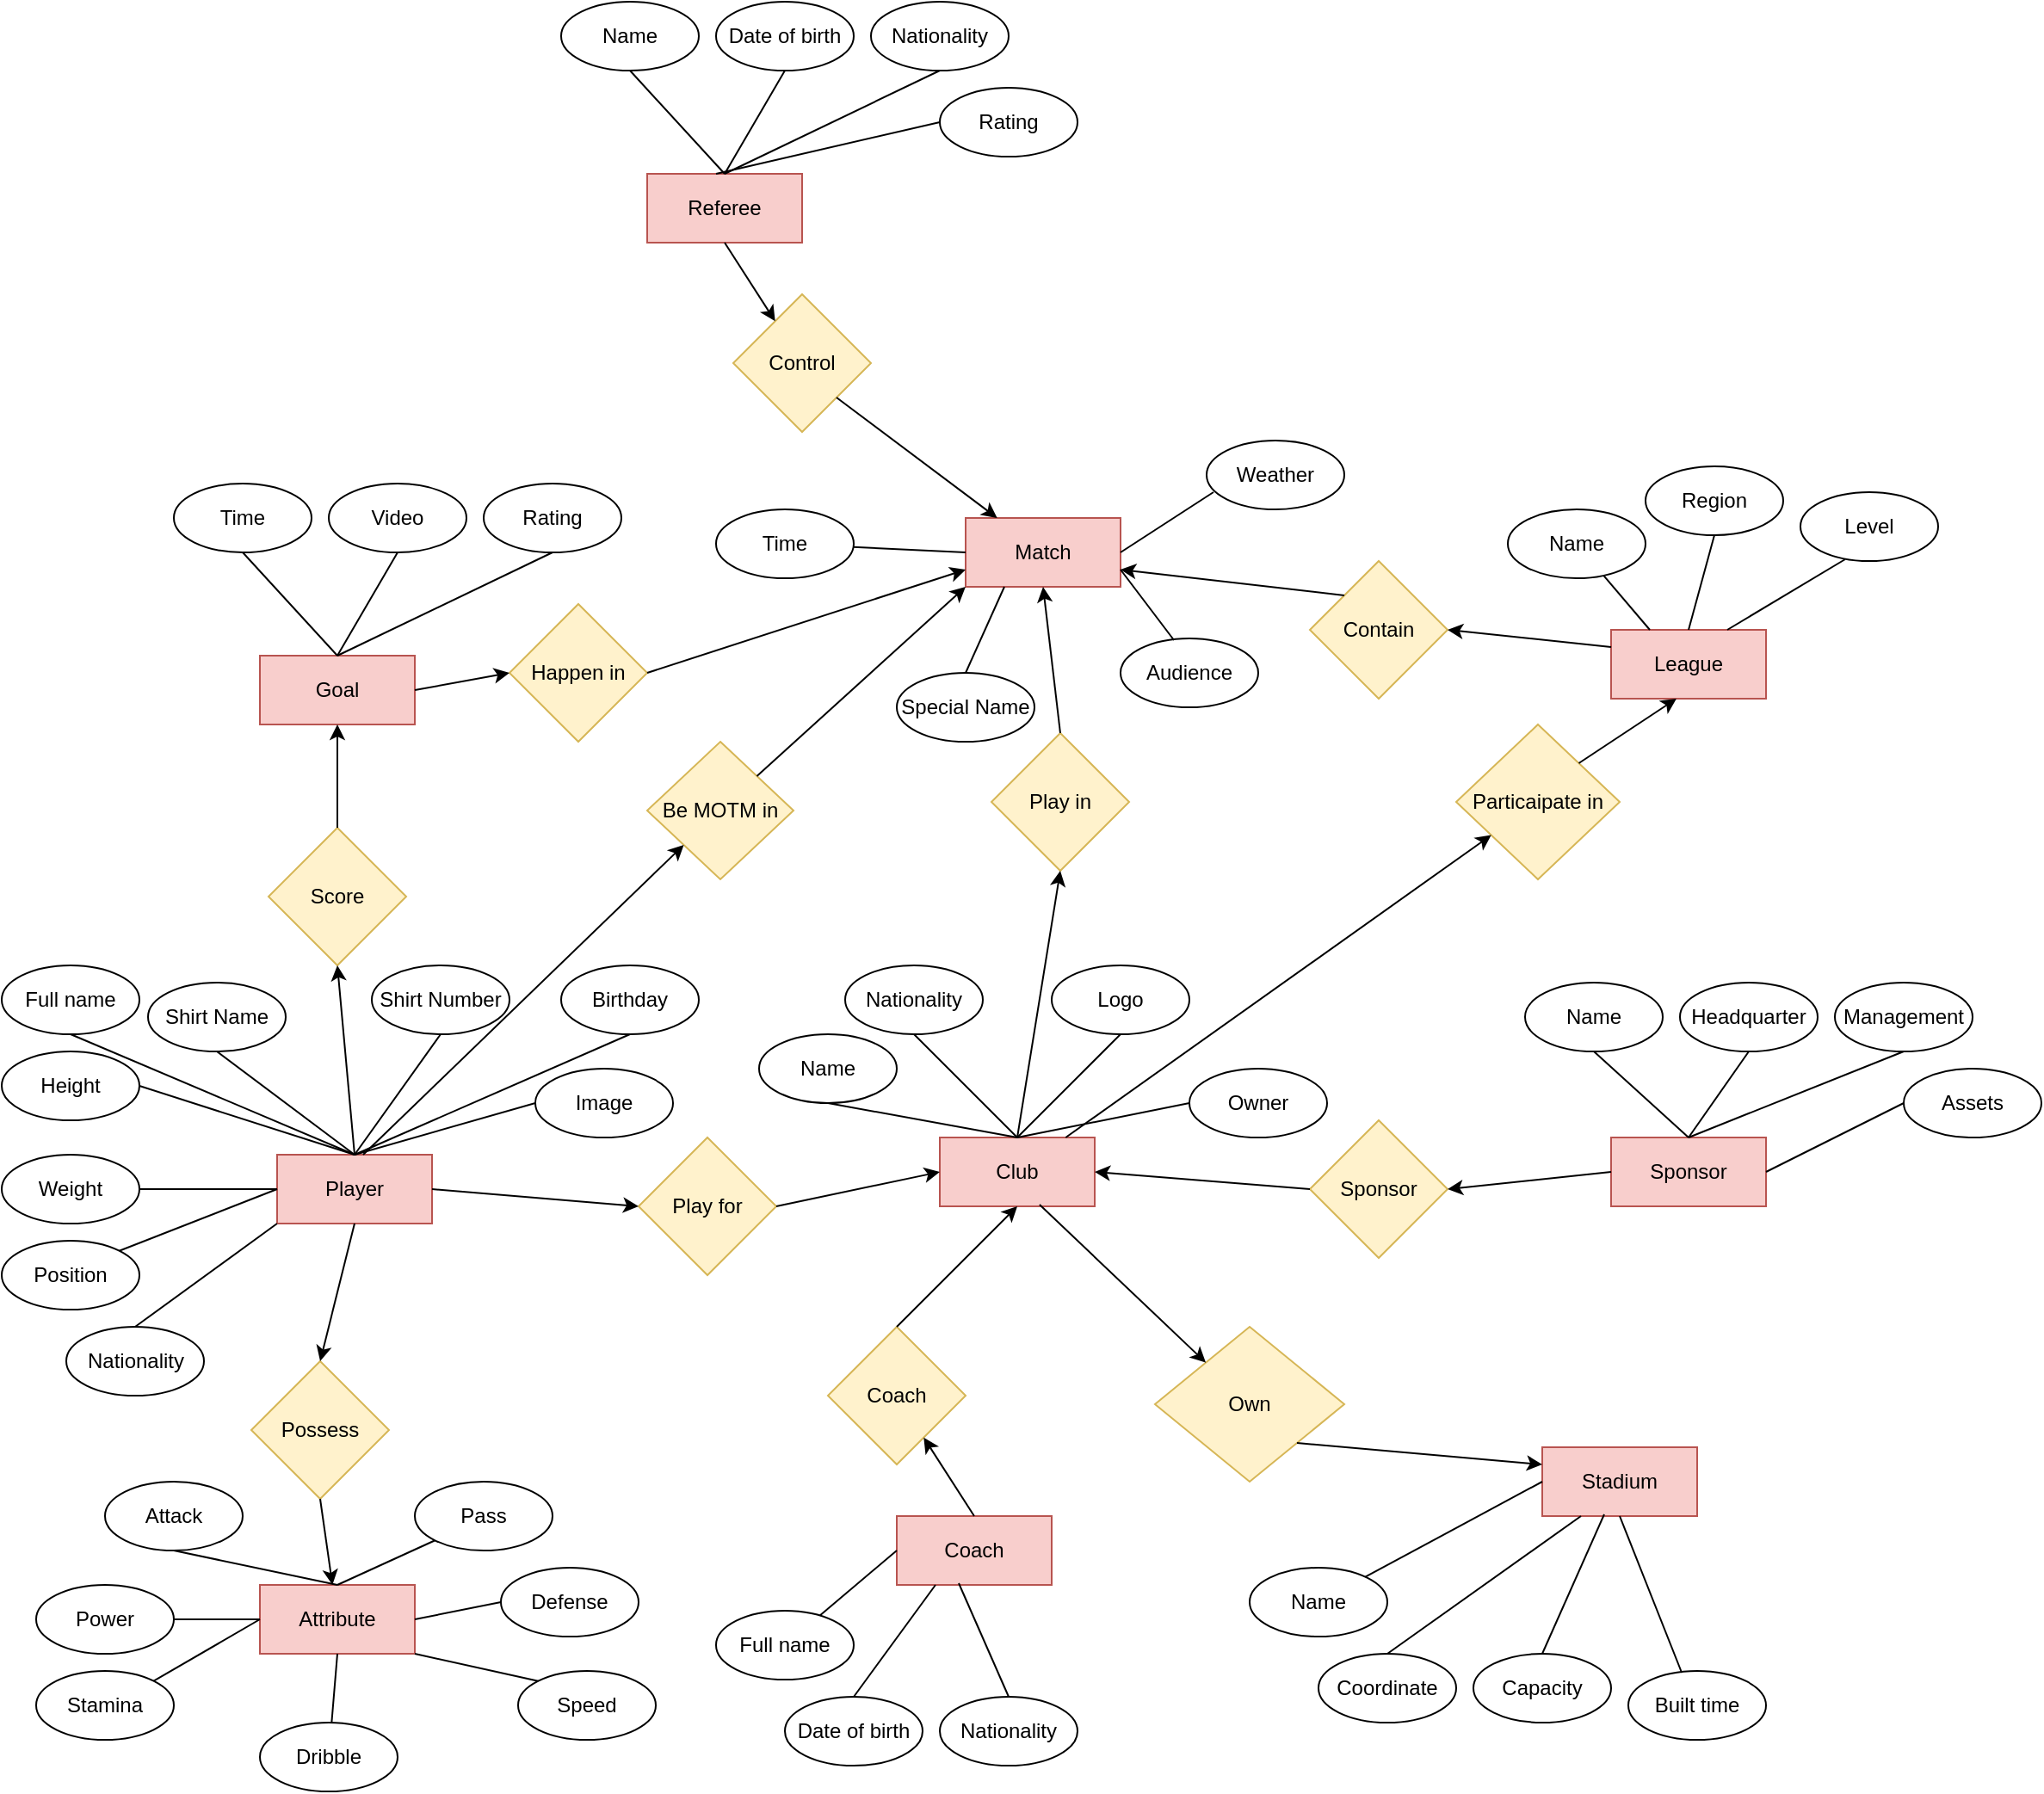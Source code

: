 <mxfile version="20.5.3" type="github">
  <diagram id="dY_4aWVO0XkQXRWpeF5l" name="Page-1">
    <mxGraphModel dx="1422" dy="798" grid="1" gridSize="10" guides="1" tooltips="1" connect="1" arrows="1" fold="1" page="1" pageScale="1" pageWidth="850" pageHeight="1100" math="0" shadow="0">
      <root>
        <mxCell id="0" />
        <mxCell id="1" parent="0" />
        <mxCell id="0aGzHAWhw8IwHbo-9U-T-1" value="Player" style="rounded=0;whiteSpace=wrap;html=1;fillColor=#f8cecc;strokeColor=#b85450;" parent="1" vertex="1">
          <mxGeometry x="250" y="700" width="90" height="40" as="geometry" />
        </mxCell>
        <mxCell id="0aGzHAWhw8IwHbo-9U-T-2" value="Full name" style="ellipse;whiteSpace=wrap;html=1;" parent="1" vertex="1">
          <mxGeometry x="90" y="590" width="80" height="40" as="geometry" />
        </mxCell>
        <mxCell id="0aGzHAWhw8IwHbo-9U-T-3" value="" style="endArrow=none;html=1;rounded=0;exitX=0.5;exitY=1;exitDx=0;exitDy=0;entryX=0.5;entryY=0;entryDx=0;entryDy=0;" parent="1" source="0aGzHAWhw8IwHbo-9U-T-2" target="0aGzHAWhw8IwHbo-9U-T-1" edge="1">
          <mxGeometry width="50" height="50" relative="1" as="geometry">
            <mxPoint x="470" y="850" as="sourcePoint" />
            <mxPoint x="520" y="800" as="targetPoint" />
          </mxGeometry>
        </mxCell>
        <mxCell id="0aGzHAWhw8IwHbo-9U-T-4" value="Shirt Name" style="ellipse;whiteSpace=wrap;html=1;" parent="1" vertex="1">
          <mxGeometry x="175" y="600" width="80" height="40" as="geometry" />
        </mxCell>
        <mxCell id="0aGzHAWhw8IwHbo-9U-T-5" value="" style="endArrow=none;html=1;rounded=0;exitX=0.5;exitY=1;exitDx=0;exitDy=0;entryX=0.5;entryY=0;entryDx=0;entryDy=0;" parent="1" source="0aGzHAWhw8IwHbo-9U-T-4" target="0aGzHAWhw8IwHbo-9U-T-1" edge="1">
          <mxGeometry width="50" height="50" relative="1" as="geometry">
            <mxPoint x="560" y="850" as="sourcePoint" />
            <mxPoint x="365" y="690" as="targetPoint" />
          </mxGeometry>
        </mxCell>
        <mxCell id="0aGzHAWhw8IwHbo-9U-T-6" value="Shirt Number" style="ellipse;whiteSpace=wrap;html=1;" parent="1" vertex="1">
          <mxGeometry x="305" y="590" width="80" height="40" as="geometry" />
        </mxCell>
        <mxCell id="0aGzHAWhw8IwHbo-9U-T-7" value="" style="endArrow=none;html=1;rounded=0;exitX=0.5;exitY=1;exitDx=0;exitDy=0;entryX=0.5;entryY=0;entryDx=0;entryDy=0;" parent="1" source="0aGzHAWhw8IwHbo-9U-T-6" target="0aGzHAWhw8IwHbo-9U-T-1" edge="1">
          <mxGeometry width="50" height="50" relative="1" as="geometry">
            <mxPoint x="650" y="850" as="sourcePoint" />
            <mxPoint x="455" y="690" as="targetPoint" />
          </mxGeometry>
        </mxCell>
        <mxCell id="0aGzHAWhw8IwHbo-9U-T-8" value="Height" style="ellipse;whiteSpace=wrap;html=1;" parent="1" vertex="1">
          <mxGeometry x="90" y="640" width="80" height="40" as="geometry" />
        </mxCell>
        <mxCell id="0aGzHAWhw8IwHbo-9U-T-9" value="" style="endArrow=none;html=1;rounded=0;exitX=1;exitY=0.5;exitDx=0;exitDy=0;entryX=0.5;entryY=0;entryDx=0;entryDy=0;" parent="1" source="0aGzHAWhw8IwHbo-9U-T-8" target="0aGzHAWhw8IwHbo-9U-T-1" edge="1">
          <mxGeometry width="50" height="50" relative="1" as="geometry">
            <mxPoint x="410" y="900" as="sourcePoint" />
            <mxPoint x="215" y="740" as="targetPoint" />
          </mxGeometry>
        </mxCell>
        <mxCell id="0aGzHAWhw8IwHbo-9U-T-10" value="Weight" style="ellipse;whiteSpace=wrap;html=1;" parent="1" vertex="1">
          <mxGeometry x="90" y="700" width="80" height="40" as="geometry" />
        </mxCell>
        <mxCell id="0aGzHAWhw8IwHbo-9U-T-11" value="" style="endArrow=none;html=1;rounded=0;exitX=1;exitY=0.5;exitDx=0;exitDy=0;entryX=0;entryY=0.5;entryDx=0;entryDy=0;" parent="1" source="0aGzHAWhw8IwHbo-9U-T-10" target="0aGzHAWhw8IwHbo-9U-T-1" edge="1">
          <mxGeometry width="50" height="50" relative="1" as="geometry">
            <mxPoint x="410" y="960" as="sourcePoint" />
            <mxPoint x="215" y="800" as="targetPoint" />
          </mxGeometry>
        </mxCell>
        <mxCell id="0aGzHAWhw8IwHbo-9U-T-14" value="Position" style="ellipse;whiteSpace=wrap;html=1;" parent="1" vertex="1">
          <mxGeometry x="90" y="750" width="80" height="40" as="geometry" />
        </mxCell>
        <mxCell id="0aGzHAWhw8IwHbo-9U-T-15" value="" style="endArrow=none;html=1;rounded=0;exitX=1;exitY=0;exitDx=0;exitDy=0;entryX=0;entryY=0.5;entryDx=0;entryDy=0;" parent="1" source="0aGzHAWhw8IwHbo-9U-T-14" target="0aGzHAWhw8IwHbo-9U-T-1" edge="1">
          <mxGeometry width="50" height="50" relative="1" as="geometry">
            <mxPoint x="410" y="1010" as="sourcePoint" />
            <mxPoint x="215" y="850" as="targetPoint" />
          </mxGeometry>
        </mxCell>
        <mxCell id="0aGzHAWhw8IwHbo-9U-T-16" value="Birthday" style="ellipse;whiteSpace=wrap;html=1;" parent="1" vertex="1">
          <mxGeometry x="415" y="590" width="80" height="40" as="geometry" />
        </mxCell>
        <mxCell id="0aGzHAWhw8IwHbo-9U-T-17" value="" style="endArrow=none;html=1;rounded=0;exitX=0.5;exitY=1;exitDx=0;exitDy=0;entryX=0.5;entryY=0;entryDx=0;entryDy=0;" parent="1" source="0aGzHAWhw8IwHbo-9U-T-16" target="0aGzHAWhw8IwHbo-9U-T-1" edge="1">
          <mxGeometry width="50" height="50" relative="1" as="geometry">
            <mxPoint x="710" y="890" as="sourcePoint" />
            <mxPoint x="515" y="730" as="targetPoint" />
          </mxGeometry>
        </mxCell>
        <mxCell id="0aGzHAWhw8IwHbo-9U-T-18" value="Nationality" style="ellipse;whiteSpace=wrap;html=1;" parent="1" vertex="1">
          <mxGeometry x="127.5" y="800" width="80" height="40" as="geometry" />
        </mxCell>
        <mxCell id="0aGzHAWhw8IwHbo-9U-T-19" value="" style="endArrow=none;html=1;rounded=0;exitX=0.5;exitY=0;exitDx=0;exitDy=0;entryX=0;entryY=1;entryDx=0;entryDy=0;" parent="1" source="0aGzHAWhw8IwHbo-9U-T-18" target="0aGzHAWhw8IwHbo-9U-T-1" edge="1">
          <mxGeometry width="50" height="50" relative="1" as="geometry">
            <mxPoint x="447.5" y="1060" as="sourcePoint" />
            <mxPoint x="252.5" y="900" as="targetPoint" />
          </mxGeometry>
        </mxCell>
        <mxCell id="0aGzHAWhw8IwHbo-9U-T-21" value="Image" style="ellipse;whiteSpace=wrap;html=1;" parent="1" vertex="1">
          <mxGeometry x="400" y="650" width="80" height="40" as="geometry" />
        </mxCell>
        <mxCell id="0aGzHAWhw8IwHbo-9U-T-22" value="" style="endArrow=none;html=1;rounded=0;exitX=0;exitY=0.5;exitDx=0;exitDy=0;entryX=0.5;entryY=0;entryDx=0;entryDy=0;" parent="1" source="0aGzHAWhw8IwHbo-9U-T-21" target="0aGzHAWhw8IwHbo-9U-T-1" edge="1">
          <mxGeometry width="50" height="50" relative="1" as="geometry">
            <mxPoint x="532.5" y="1060" as="sourcePoint" />
            <mxPoint x="275" y="690" as="targetPoint" />
          </mxGeometry>
        </mxCell>
        <mxCell id="0aGzHAWhw8IwHbo-9U-T-23" value="Possess" style="rhombus;whiteSpace=wrap;html=1;fillColor=#fff2cc;strokeColor=#d6b656;" parent="1" vertex="1">
          <mxGeometry x="235" y="820" width="80" height="80" as="geometry" />
        </mxCell>
        <mxCell id="0aGzHAWhw8IwHbo-9U-T-25" value="Club" style="rounded=0;whiteSpace=wrap;html=1;fillColor=#f8cecc;strokeColor=#b85450;" parent="1" vertex="1">
          <mxGeometry x="635" y="690" width="90" height="40" as="geometry" />
        </mxCell>
        <mxCell id="0aGzHAWhw8IwHbo-9U-T-26" value="Name" style="ellipse;whiteSpace=wrap;html=1;" parent="1" vertex="1">
          <mxGeometry x="530" y="630" width="80" height="40" as="geometry" />
        </mxCell>
        <mxCell id="0aGzHAWhw8IwHbo-9U-T-27" value="" style="endArrow=none;html=1;rounded=0;exitX=0.5;exitY=1;exitDx=0;exitDy=0;entryX=0.5;entryY=0;entryDx=0;entryDy=0;" parent="1" source="0aGzHAWhw8IwHbo-9U-T-26" target="0aGzHAWhw8IwHbo-9U-T-25" edge="1">
          <mxGeometry width="50" height="50" relative="1" as="geometry">
            <mxPoint x="920" y="850" as="sourcePoint" />
            <mxPoint x="970" y="800" as="targetPoint" />
          </mxGeometry>
        </mxCell>
        <mxCell id="0aGzHAWhw8IwHbo-9U-T-28" value="Nationality" style="ellipse;whiteSpace=wrap;html=1;" parent="1" vertex="1">
          <mxGeometry x="580" y="590" width="80" height="40" as="geometry" />
        </mxCell>
        <mxCell id="0aGzHAWhw8IwHbo-9U-T-29" value="" style="endArrow=none;html=1;rounded=0;exitX=0.5;exitY=1;exitDx=0;exitDy=0;entryX=0.5;entryY=0;entryDx=0;entryDy=0;" parent="1" source="0aGzHAWhw8IwHbo-9U-T-28" target="0aGzHAWhw8IwHbo-9U-T-25" edge="1">
          <mxGeometry width="50" height="50" relative="1" as="geometry">
            <mxPoint x="1010" y="850" as="sourcePoint" />
            <mxPoint x="815" y="690" as="targetPoint" />
          </mxGeometry>
        </mxCell>
        <mxCell id="0aGzHAWhw8IwHbo-9U-T-30" value="Logo" style="ellipse;whiteSpace=wrap;html=1;" parent="1" vertex="1">
          <mxGeometry x="700" y="590" width="80" height="40" as="geometry" />
        </mxCell>
        <mxCell id="0aGzHAWhw8IwHbo-9U-T-31" value="" style="endArrow=none;html=1;rounded=0;exitX=0.5;exitY=1;exitDx=0;exitDy=0;entryX=0.5;entryY=0;entryDx=0;entryDy=0;" parent="1" source="0aGzHAWhw8IwHbo-9U-T-30" target="0aGzHAWhw8IwHbo-9U-T-25" edge="1">
          <mxGeometry width="50" height="50" relative="1" as="geometry">
            <mxPoint x="1100" y="850" as="sourcePoint" />
            <mxPoint x="905" y="690" as="targetPoint" />
          </mxGeometry>
        </mxCell>
        <mxCell id="0aGzHAWhw8IwHbo-9U-T-35" value="Owner" style="ellipse;whiteSpace=wrap;html=1;" parent="1" vertex="1">
          <mxGeometry x="780" y="650" width="80" height="40" as="geometry" />
        </mxCell>
        <mxCell id="0aGzHAWhw8IwHbo-9U-T-36" value="" style="endArrow=none;html=1;rounded=0;exitX=0;exitY=0.5;exitDx=0;exitDy=0;entryX=0.5;entryY=0;entryDx=0;entryDy=0;" parent="1" source="0aGzHAWhw8IwHbo-9U-T-35" target="0aGzHAWhw8IwHbo-9U-T-25" edge="1">
          <mxGeometry width="50" height="50" relative="1" as="geometry">
            <mxPoint x="1160" y="890" as="sourcePoint" />
            <mxPoint x="965" y="730" as="targetPoint" />
          </mxGeometry>
        </mxCell>
        <mxCell id="0aGzHAWhw8IwHbo-9U-T-42" value="Coach" style="rhombus;whiteSpace=wrap;html=1;fillColor=#fff2cc;strokeColor=#d6b656;" parent="1" vertex="1">
          <mxGeometry x="570" y="800" width="80" height="80" as="geometry" />
        </mxCell>
        <mxCell id="0aGzHAWhw8IwHbo-9U-T-46" value="Sponsor" style="rhombus;whiteSpace=wrap;html=1;fillColor=#fff2cc;strokeColor=#d6b656;" parent="1" vertex="1">
          <mxGeometry x="850" y="680" width="80" height="80" as="geometry" />
        </mxCell>
        <mxCell id="0aGzHAWhw8IwHbo-9U-T-47" value="League" style="rounded=0;whiteSpace=wrap;html=1;fillColor=#f8cecc;strokeColor=#b85450;" parent="1" vertex="1">
          <mxGeometry x="1025" y="395" width="90" height="40" as="geometry" />
        </mxCell>
        <mxCell id="0aGzHAWhw8IwHbo-9U-T-48" value="Name" style="ellipse;whiteSpace=wrap;html=1;" parent="1" vertex="1">
          <mxGeometry x="965" y="325" width="80" height="40" as="geometry" />
        </mxCell>
        <mxCell id="0aGzHAWhw8IwHbo-9U-T-49" value="" style="endArrow=none;html=1;rounded=0;entryX=0.25;entryY=0;entryDx=0;entryDy=0;" parent="1" source="0aGzHAWhw8IwHbo-9U-T-48" target="0aGzHAWhw8IwHbo-9U-T-47" edge="1">
          <mxGeometry width="50" height="50" relative="1" as="geometry">
            <mxPoint x="1175" y="725" as="sourcePoint" />
            <mxPoint x="1225" y="675" as="targetPoint" />
          </mxGeometry>
        </mxCell>
        <mxCell id="0aGzHAWhw8IwHbo-9U-T-50" value="Region" style="ellipse;whiteSpace=wrap;html=1;" parent="1" vertex="1">
          <mxGeometry x="1045" y="300" width="80" height="40" as="geometry" />
        </mxCell>
        <mxCell id="0aGzHAWhw8IwHbo-9U-T-51" value="" style="endArrow=none;html=1;rounded=0;exitX=0.5;exitY=1;exitDx=0;exitDy=0;entryX=0.5;entryY=0;entryDx=0;entryDy=0;" parent="1" source="0aGzHAWhw8IwHbo-9U-T-50" target="0aGzHAWhw8IwHbo-9U-T-47" edge="1">
          <mxGeometry width="50" height="50" relative="1" as="geometry">
            <mxPoint x="1265" y="725" as="sourcePoint" />
            <mxPoint x="1070" y="565" as="targetPoint" />
          </mxGeometry>
        </mxCell>
        <mxCell id="0aGzHAWhw8IwHbo-9U-T-57" value="Level" style="ellipse;whiteSpace=wrap;html=1;" parent="1" vertex="1">
          <mxGeometry x="1135" y="315" width="80" height="40" as="geometry" />
        </mxCell>
        <mxCell id="0aGzHAWhw8IwHbo-9U-T-58" value="" style="endArrow=none;html=1;rounded=0;exitX=0.325;exitY=0.975;exitDx=0;exitDy=0;entryX=0.75;entryY=0;entryDx=0;entryDy=0;exitPerimeter=0;" parent="1" source="0aGzHAWhw8IwHbo-9U-T-57" target="0aGzHAWhw8IwHbo-9U-T-47" edge="1">
          <mxGeometry width="50" height="50" relative="1" as="geometry">
            <mxPoint x="1415" y="765" as="sourcePoint" />
            <mxPoint x="1220" y="605" as="targetPoint" />
          </mxGeometry>
        </mxCell>
        <mxCell id="0aGzHAWhw8IwHbo-9U-T-65" value="Match" style="rounded=0;whiteSpace=wrap;html=1;fillColor=#f8cecc;strokeColor=#b85450;" parent="1" vertex="1">
          <mxGeometry x="650" y="330" width="90" height="40" as="geometry" />
        </mxCell>
        <mxCell id="0aGzHAWhw8IwHbo-9U-T-66" value="Time" style="ellipse;whiteSpace=wrap;html=1;" parent="1" vertex="1">
          <mxGeometry x="505" y="325" width="80" height="40" as="geometry" />
        </mxCell>
        <mxCell id="0aGzHAWhw8IwHbo-9U-T-67" value="" style="endArrow=none;html=1;rounded=0;entryX=0;entryY=0.5;entryDx=0;entryDy=0;" parent="1" source="0aGzHAWhw8IwHbo-9U-T-66" target="0aGzHAWhw8IwHbo-9U-T-65" edge="1">
          <mxGeometry width="50" height="50" relative="1" as="geometry">
            <mxPoint x="800" y="660" as="sourcePoint" />
            <mxPoint x="850" y="610" as="targetPoint" />
          </mxGeometry>
        </mxCell>
        <mxCell id="0aGzHAWhw8IwHbo-9U-T-68" value="Special Name" style="ellipse;whiteSpace=wrap;html=1;" parent="1" vertex="1">
          <mxGeometry x="610" y="420" width="80" height="40" as="geometry" />
        </mxCell>
        <mxCell id="0aGzHAWhw8IwHbo-9U-T-69" value="" style="endArrow=none;html=1;rounded=0;exitX=0.5;exitY=0;exitDx=0;exitDy=0;entryX=0.25;entryY=1;entryDx=0;entryDy=0;" parent="1" source="0aGzHAWhw8IwHbo-9U-T-68" target="0aGzHAWhw8IwHbo-9U-T-65" edge="1">
          <mxGeometry width="50" height="50" relative="1" as="geometry">
            <mxPoint x="890" y="660" as="sourcePoint" />
            <mxPoint x="695" y="500" as="targetPoint" />
          </mxGeometry>
        </mxCell>
        <mxCell id="0aGzHAWhw8IwHbo-9U-T-72" value="Audience" style="ellipse;whiteSpace=wrap;html=1;" parent="1" vertex="1">
          <mxGeometry x="740" y="400" width="80" height="40" as="geometry" />
        </mxCell>
        <mxCell id="0aGzHAWhw8IwHbo-9U-T-73" value="" style="endArrow=none;html=1;rounded=0;exitX=0.388;exitY=0.025;exitDx=0;exitDy=0;entryX=1;entryY=0.75;entryDx=0;entryDy=0;exitPerimeter=0;" parent="1" source="0aGzHAWhw8IwHbo-9U-T-72" target="0aGzHAWhw8IwHbo-9U-T-65" edge="1">
          <mxGeometry width="50" height="50" relative="1" as="geometry">
            <mxPoint x="1040" y="700" as="sourcePoint" />
            <mxPoint x="845" y="540" as="targetPoint" />
          </mxGeometry>
        </mxCell>
        <mxCell id="0aGzHAWhw8IwHbo-9U-T-74" value="Weather" style="ellipse;whiteSpace=wrap;html=1;" parent="1" vertex="1">
          <mxGeometry x="790" y="285" width="80" height="40" as="geometry" />
        </mxCell>
        <mxCell id="0aGzHAWhw8IwHbo-9U-T-75" value="" style="endArrow=none;html=1;rounded=0;exitX=0.05;exitY=0.75;exitDx=0;exitDy=0;entryX=1;entryY=0.5;entryDx=0;entryDy=0;exitPerimeter=0;" parent="1" source="0aGzHAWhw8IwHbo-9U-T-74" target="0aGzHAWhw8IwHbo-9U-T-65" edge="1">
          <mxGeometry width="50" height="50" relative="1" as="geometry">
            <mxPoint x="770" y="490" as="sourcePoint" />
            <mxPoint x="615" y="510" as="targetPoint" />
          </mxGeometry>
        </mxCell>
        <mxCell id="0aGzHAWhw8IwHbo-9U-T-76" value="Stadium" style="rounded=0;whiteSpace=wrap;html=1;fillColor=#f8cecc;strokeColor=#b85450;" parent="1" vertex="1">
          <mxGeometry x="985" y="870" width="90" height="40" as="geometry" />
        </mxCell>
        <mxCell id="0aGzHAWhw8IwHbo-9U-T-77" value="Name" style="ellipse;whiteSpace=wrap;html=1;" parent="1" vertex="1">
          <mxGeometry x="815" y="940" width="80" height="40" as="geometry" />
        </mxCell>
        <mxCell id="0aGzHAWhw8IwHbo-9U-T-78" value="" style="endArrow=none;html=1;rounded=0;entryX=0;entryY=0.5;entryDx=0;entryDy=0;" parent="1" source="0aGzHAWhw8IwHbo-9U-T-77" target="0aGzHAWhw8IwHbo-9U-T-76" edge="1">
          <mxGeometry width="50" height="50" relative="1" as="geometry">
            <mxPoint x="1135" y="1200" as="sourcePoint" />
            <mxPoint x="1185" y="1150" as="targetPoint" />
          </mxGeometry>
        </mxCell>
        <mxCell id="0aGzHAWhw8IwHbo-9U-T-79" value="Coordinate" style="ellipse;whiteSpace=wrap;html=1;" parent="1" vertex="1">
          <mxGeometry x="855" y="990" width="80" height="40" as="geometry" />
        </mxCell>
        <mxCell id="0aGzHAWhw8IwHbo-9U-T-80" value="" style="endArrow=none;html=1;rounded=0;exitX=0.5;exitY=0;exitDx=0;exitDy=0;entryX=0.25;entryY=1;entryDx=0;entryDy=0;" parent="1" source="0aGzHAWhw8IwHbo-9U-T-79" target="0aGzHAWhw8IwHbo-9U-T-76" edge="1">
          <mxGeometry width="50" height="50" relative="1" as="geometry">
            <mxPoint x="1225" y="1200" as="sourcePoint" />
            <mxPoint x="1030" y="1040" as="targetPoint" />
          </mxGeometry>
        </mxCell>
        <mxCell id="0aGzHAWhw8IwHbo-9U-T-81" value="Capacity" style="ellipse;whiteSpace=wrap;html=1;" parent="1" vertex="1">
          <mxGeometry x="945" y="990" width="80" height="40" as="geometry" />
        </mxCell>
        <mxCell id="0aGzHAWhw8IwHbo-9U-T-82" value="" style="endArrow=none;html=1;rounded=0;exitX=0.5;exitY=0;exitDx=0;exitDy=0;entryX=0.4;entryY=0.975;entryDx=0;entryDy=0;entryPerimeter=0;" parent="1" source="0aGzHAWhw8IwHbo-9U-T-81" target="0aGzHAWhw8IwHbo-9U-T-76" edge="1">
          <mxGeometry width="50" height="50" relative="1" as="geometry">
            <mxPoint x="1315" y="1200" as="sourcePoint" />
            <mxPoint x="1120" y="1040" as="targetPoint" />
          </mxGeometry>
        </mxCell>
        <mxCell id="0aGzHAWhw8IwHbo-9U-T-83" value="Built time" style="ellipse;whiteSpace=wrap;html=1;" parent="1" vertex="1">
          <mxGeometry x="1035" y="1000" width="80" height="40" as="geometry" />
        </mxCell>
        <mxCell id="0aGzHAWhw8IwHbo-9U-T-84" value="" style="endArrow=none;html=1;rounded=0;exitX=0.388;exitY=0.025;exitDx=0;exitDy=0;entryX=0.5;entryY=1;entryDx=0;entryDy=0;exitPerimeter=0;" parent="1" source="0aGzHAWhw8IwHbo-9U-T-83" target="0aGzHAWhw8IwHbo-9U-T-76" edge="1">
          <mxGeometry width="50" height="50" relative="1" as="geometry">
            <mxPoint x="1375" y="1240" as="sourcePoint" />
            <mxPoint x="1180" y="1080" as="targetPoint" />
          </mxGeometry>
        </mxCell>
        <mxCell id="0aGzHAWhw8IwHbo-9U-T-87" value="Goal" style="rounded=0;whiteSpace=wrap;html=1;fillColor=#f8cecc;strokeColor=#b85450;" parent="1" vertex="1">
          <mxGeometry x="240" y="410" width="90" height="40" as="geometry" />
        </mxCell>
        <mxCell id="0aGzHAWhw8IwHbo-9U-T-88" value="Time" style="ellipse;whiteSpace=wrap;html=1;" parent="1" vertex="1">
          <mxGeometry x="190" y="310" width="80" height="40" as="geometry" />
        </mxCell>
        <mxCell id="0aGzHAWhw8IwHbo-9U-T-89" value="" style="endArrow=none;html=1;rounded=0;exitX=0.5;exitY=1;exitDx=0;exitDy=0;entryX=0.5;entryY=0;entryDx=0;entryDy=0;" parent="1" source="0aGzHAWhw8IwHbo-9U-T-88" target="0aGzHAWhw8IwHbo-9U-T-87" edge="1">
          <mxGeometry width="50" height="50" relative="1" as="geometry">
            <mxPoint x="530" y="570" as="sourcePoint" />
            <mxPoint x="580" y="520" as="targetPoint" />
          </mxGeometry>
        </mxCell>
        <mxCell id="0aGzHAWhw8IwHbo-9U-T-90" value="Video" style="ellipse;whiteSpace=wrap;html=1;" parent="1" vertex="1">
          <mxGeometry x="280" y="310" width="80" height="40" as="geometry" />
        </mxCell>
        <mxCell id="0aGzHAWhw8IwHbo-9U-T-91" value="" style="endArrow=none;html=1;rounded=0;exitX=0.5;exitY=1;exitDx=0;exitDy=0;entryX=0.5;entryY=0;entryDx=0;entryDy=0;" parent="1" source="0aGzHAWhw8IwHbo-9U-T-90" target="0aGzHAWhw8IwHbo-9U-T-87" edge="1">
          <mxGeometry width="50" height="50" relative="1" as="geometry">
            <mxPoint x="620" y="570" as="sourcePoint" />
            <mxPoint x="425" y="410" as="targetPoint" />
          </mxGeometry>
        </mxCell>
        <mxCell id="0aGzHAWhw8IwHbo-9U-T-92" value="Rating" style="ellipse;whiteSpace=wrap;html=1;" parent="1" vertex="1">
          <mxGeometry x="370" y="310" width="80" height="40" as="geometry" />
        </mxCell>
        <mxCell id="0aGzHAWhw8IwHbo-9U-T-93" value="" style="endArrow=none;html=1;rounded=0;exitX=0.5;exitY=1;exitDx=0;exitDy=0;entryX=0.5;entryY=0;entryDx=0;entryDy=0;" parent="1" source="0aGzHAWhw8IwHbo-9U-T-92" target="0aGzHAWhw8IwHbo-9U-T-87" edge="1">
          <mxGeometry width="50" height="50" relative="1" as="geometry">
            <mxPoint x="710" y="570" as="sourcePoint" />
            <mxPoint x="515" y="410" as="targetPoint" />
          </mxGeometry>
        </mxCell>
        <mxCell id="0aGzHAWhw8IwHbo-9U-T-98" value="Referee" style="rounded=0;whiteSpace=wrap;html=1;fillColor=#f8cecc;strokeColor=#b85450;" parent="1" vertex="1">
          <mxGeometry x="465" y="130" width="90" height="40" as="geometry" />
        </mxCell>
        <mxCell id="0aGzHAWhw8IwHbo-9U-T-99" value="Name" style="ellipse;whiteSpace=wrap;html=1;" parent="1" vertex="1">
          <mxGeometry x="415" y="30" width="80" height="40" as="geometry" />
        </mxCell>
        <mxCell id="0aGzHAWhw8IwHbo-9U-T-100" value="" style="endArrow=none;html=1;rounded=0;exitX=0.5;exitY=1;exitDx=0;exitDy=0;entryX=0.5;entryY=0;entryDx=0;entryDy=0;" parent="1" source="0aGzHAWhw8IwHbo-9U-T-99" target="0aGzHAWhw8IwHbo-9U-T-98" edge="1">
          <mxGeometry width="50" height="50" relative="1" as="geometry">
            <mxPoint x="755" y="290" as="sourcePoint" />
            <mxPoint x="805" y="240" as="targetPoint" />
          </mxGeometry>
        </mxCell>
        <mxCell id="0aGzHAWhw8IwHbo-9U-T-101" value="Date of birth" style="ellipse;whiteSpace=wrap;html=1;" parent="1" vertex="1">
          <mxGeometry x="505" y="30" width="80" height="40" as="geometry" />
        </mxCell>
        <mxCell id="0aGzHAWhw8IwHbo-9U-T-102" value="" style="endArrow=none;html=1;rounded=0;exitX=0.5;exitY=1;exitDx=0;exitDy=0;entryX=0.5;entryY=0;entryDx=0;entryDy=0;" parent="1" source="0aGzHAWhw8IwHbo-9U-T-101" target="0aGzHAWhw8IwHbo-9U-T-98" edge="1">
          <mxGeometry width="50" height="50" relative="1" as="geometry">
            <mxPoint x="845" y="290" as="sourcePoint" />
            <mxPoint x="650" y="130" as="targetPoint" />
          </mxGeometry>
        </mxCell>
        <mxCell id="0aGzHAWhw8IwHbo-9U-T-103" value="Nationality" style="ellipse;whiteSpace=wrap;html=1;" parent="1" vertex="1">
          <mxGeometry x="595" y="30" width="80" height="40" as="geometry" />
        </mxCell>
        <mxCell id="0aGzHAWhw8IwHbo-9U-T-104" value="" style="endArrow=none;html=1;rounded=0;exitX=0.5;exitY=1;exitDx=0;exitDy=0;entryX=0.5;entryY=0;entryDx=0;entryDy=0;" parent="1" source="0aGzHAWhw8IwHbo-9U-T-103" target="0aGzHAWhw8IwHbo-9U-T-98" edge="1">
          <mxGeometry width="50" height="50" relative="1" as="geometry">
            <mxPoint x="935" y="290" as="sourcePoint" />
            <mxPoint x="740" y="130" as="targetPoint" />
          </mxGeometry>
        </mxCell>
        <mxCell id="0aGzHAWhw8IwHbo-9U-T-113" value="Coach" style="rounded=0;whiteSpace=wrap;html=1;fillColor=#f8cecc;strokeColor=#b85450;" parent="1" vertex="1">
          <mxGeometry x="610" y="910" width="90" height="40" as="geometry" />
        </mxCell>
        <mxCell id="0aGzHAWhw8IwHbo-9U-T-114" value="Full name" style="ellipse;whiteSpace=wrap;html=1;" parent="1" vertex="1">
          <mxGeometry x="505" y="965" width="80" height="40" as="geometry" />
        </mxCell>
        <mxCell id="0aGzHAWhw8IwHbo-9U-T-115" value="" style="endArrow=none;html=1;rounded=0;entryX=0;entryY=0.5;entryDx=0;entryDy=0;" parent="1" source="0aGzHAWhw8IwHbo-9U-T-114" target="0aGzHAWhw8IwHbo-9U-T-113" edge="1">
          <mxGeometry width="50" height="50" relative="1" as="geometry">
            <mxPoint x="825" y="1225" as="sourcePoint" />
            <mxPoint x="875" y="1175" as="targetPoint" />
          </mxGeometry>
        </mxCell>
        <mxCell id="0aGzHAWhw8IwHbo-9U-T-116" value="Date of birth" style="ellipse;whiteSpace=wrap;html=1;" parent="1" vertex="1">
          <mxGeometry x="545" y="1015" width="80" height="40" as="geometry" />
        </mxCell>
        <mxCell id="0aGzHAWhw8IwHbo-9U-T-117" value="" style="endArrow=none;html=1;rounded=0;exitX=0.5;exitY=0;exitDx=0;exitDy=0;entryX=0.25;entryY=1;entryDx=0;entryDy=0;" parent="1" source="0aGzHAWhw8IwHbo-9U-T-116" target="0aGzHAWhw8IwHbo-9U-T-113" edge="1">
          <mxGeometry width="50" height="50" relative="1" as="geometry">
            <mxPoint x="915" y="1225" as="sourcePoint" />
            <mxPoint x="720" y="1065" as="targetPoint" />
          </mxGeometry>
        </mxCell>
        <mxCell id="0aGzHAWhw8IwHbo-9U-T-118" value="Nationality" style="ellipse;whiteSpace=wrap;html=1;" parent="1" vertex="1">
          <mxGeometry x="635" y="1015" width="80" height="40" as="geometry" />
        </mxCell>
        <mxCell id="0aGzHAWhw8IwHbo-9U-T-119" value="" style="endArrow=none;html=1;rounded=0;exitX=0.5;exitY=0;exitDx=0;exitDy=0;entryX=0.4;entryY=0.975;entryDx=0;entryDy=0;entryPerimeter=0;" parent="1" source="0aGzHAWhw8IwHbo-9U-T-118" target="0aGzHAWhw8IwHbo-9U-T-113" edge="1">
          <mxGeometry width="50" height="50" relative="1" as="geometry">
            <mxPoint x="1005" y="1225" as="sourcePoint" />
            <mxPoint x="810" y="1065" as="targetPoint" />
          </mxGeometry>
        </mxCell>
        <mxCell id="0aGzHAWhw8IwHbo-9U-T-125" value="Rating" style="ellipse;whiteSpace=wrap;html=1;" parent="1" vertex="1">
          <mxGeometry x="635" y="80" width="80" height="40" as="geometry" />
        </mxCell>
        <mxCell id="0aGzHAWhw8IwHbo-9U-T-126" value="" style="endArrow=none;html=1;rounded=0;exitX=0;exitY=0.5;exitDx=0;exitDy=0;" parent="1" source="0aGzHAWhw8IwHbo-9U-T-125" edge="1">
          <mxGeometry width="50" height="50" relative="1" as="geometry">
            <mxPoint x="645" y="80" as="sourcePoint" />
            <mxPoint x="505" y="130" as="targetPoint" />
          </mxGeometry>
        </mxCell>
        <mxCell id="0aGzHAWhw8IwHbo-9U-T-127" value="Own" style="rhombus;whiteSpace=wrap;html=1;fillColor=#fff2cc;strokeColor=#d6b656;" parent="1" vertex="1">
          <mxGeometry x="760" y="800" width="110" height="90" as="geometry" />
        </mxCell>
        <mxCell id="OoNaPUinUsGvVNJsOPle-4" value="Sponsor" style="rounded=0;whiteSpace=wrap;html=1;fillColor=#f8cecc;strokeColor=#b85450;" parent="1" vertex="1">
          <mxGeometry x="1025" y="690" width="90" height="40" as="geometry" />
        </mxCell>
        <mxCell id="OoNaPUinUsGvVNJsOPle-5" value="Name" style="ellipse;whiteSpace=wrap;html=1;" parent="1" vertex="1">
          <mxGeometry x="975" y="600" width="80" height="40" as="geometry" />
        </mxCell>
        <mxCell id="OoNaPUinUsGvVNJsOPle-6" value="" style="endArrow=none;html=1;rounded=0;exitX=0.5;exitY=1;exitDx=0;exitDy=0;entryX=0.5;entryY=0;entryDx=0;entryDy=0;" parent="1" source="OoNaPUinUsGvVNJsOPle-5" target="OoNaPUinUsGvVNJsOPle-4" edge="1">
          <mxGeometry width="50" height="50" relative="1" as="geometry">
            <mxPoint x="1315" y="860" as="sourcePoint" />
            <mxPoint x="1365" y="810" as="targetPoint" />
          </mxGeometry>
        </mxCell>
        <mxCell id="OoNaPUinUsGvVNJsOPle-7" value="Headquarter" style="ellipse;whiteSpace=wrap;html=1;" parent="1" vertex="1">
          <mxGeometry x="1065" y="600" width="80" height="40" as="geometry" />
        </mxCell>
        <mxCell id="OoNaPUinUsGvVNJsOPle-8" value="" style="endArrow=none;html=1;rounded=0;exitX=0.5;exitY=1;exitDx=0;exitDy=0;entryX=0.5;entryY=0;entryDx=0;entryDy=0;" parent="1" source="OoNaPUinUsGvVNJsOPle-7" target="OoNaPUinUsGvVNJsOPle-4" edge="1">
          <mxGeometry width="50" height="50" relative="1" as="geometry">
            <mxPoint x="1405" y="860" as="sourcePoint" />
            <mxPoint x="1210" y="700" as="targetPoint" />
          </mxGeometry>
        </mxCell>
        <mxCell id="OoNaPUinUsGvVNJsOPle-9" value="Management" style="ellipse;whiteSpace=wrap;html=1;" parent="1" vertex="1">
          <mxGeometry x="1155" y="600" width="80" height="40" as="geometry" />
        </mxCell>
        <mxCell id="OoNaPUinUsGvVNJsOPle-10" value="" style="endArrow=none;html=1;rounded=0;exitX=0.5;exitY=1;exitDx=0;exitDy=0;entryX=0.5;entryY=0;entryDx=0;entryDy=0;" parent="1" source="OoNaPUinUsGvVNJsOPle-9" target="OoNaPUinUsGvVNJsOPle-4" edge="1">
          <mxGeometry width="50" height="50" relative="1" as="geometry">
            <mxPoint x="1495" y="860" as="sourcePoint" />
            <mxPoint x="1300" y="700" as="targetPoint" />
          </mxGeometry>
        </mxCell>
        <mxCell id="OoNaPUinUsGvVNJsOPle-11" value="Assets" style="ellipse;whiteSpace=wrap;html=1;" parent="1" vertex="1">
          <mxGeometry x="1195" y="650" width="80" height="40" as="geometry" />
        </mxCell>
        <mxCell id="OoNaPUinUsGvVNJsOPle-12" value="" style="endArrow=none;html=1;rounded=0;exitX=0;exitY=0.5;exitDx=0;exitDy=0;entryX=1;entryY=0.5;entryDx=0;entryDy=0;" parent="1" source="OoNaPUinUsGvVNJsOPle-11" target="OoNaPUinUsGvVNJsOPle-4" edge="1">
          <mxGeometry width="50" height="50" relative="1" as="geometry">
            <mxPoint x="1205" y="650" as="sourcePoint" />
            <mxPoint x="1065" y="700" as="targetPoint" />
          </mxGeometry>
        </mxCell>
        <mxCell id="OoNaPUinUsGvVNJsOPle-13" value="Attribute" style="rounded=0;whiteSpace=wrap;html=1;fillColor=#f8cecc;strokeColor=#b85450;" parent="1" vertex="1">
          <mxGeometry x="240" y="950" width="90" height="40" as="geometry" />
        </mxCell>
        <mxCell id="OoNaPUinUsGvVNJsOPle-14" value="Attack" style="ellipse;whiteSpace=wrap;html=1;" parent="1" vertex="1">
          <mxGeometry x="150" y="890" width="80" height="40" as="geometry" />
        </mxCell>
        <mxCell id="OoNaPUinUsGvVNJsOPle-15" value="" style="endArrow=none;html=1;rounded=0;exitX=0.5;exitY=1;exitDx=0;exitDy=0;entryX=0.5;entryY=0;entryDx=0;entryDy=0;" parent="1" source="OoNaPUinUsGvVNJsOPle-14" target="OoNaPUinUsGvVNJsOPle-13" edge="1">
          <mxGeometry width="50" height="50" relative="1" as="geometry">
            <mxPoint x="480" y="1267.5" as="sourcePoint" />
            <mxPoint x="530" y="1217.5" as="targetPoint" />
          </mxGeometry>
        </mxCell>
        <mxCell id="OoNaPUinUsGvVNJsOPle-18" value="Defense" style="ellipse;whiteSpace=wrap;html=1;" parent="1" vertex="1">
          <mxGeometry x="380" y="940" width="80" height="40" as="geometry" />
        </mxCell>
        <mxCell id="OoNaPUinUsGvVNJsOPle-19" value="" style="endArrow=none;html=1;rounded=0;exitX=0;exitY=0.5;exitDx=0;exitDy=0;entryX=1;entryY=0.5;entryDx=0;entryDy=0;" parent="1" source="OoNaPUinUsGvVNJsOPle-18" target="OoNaPUinUsGvVNJsOPle-13" edge="1">
          <mxGeometry width="50" height="50" relative="1" as="geometry">
            <mxPoint x="660" y="1267.5" as="sourcePoint" />
            <mxPoint x="465" y="1107.5" as="targetPoint" />
          </mxGeometry>
        </mxCell>
        <mxCell id="OoNaPUinUsGvVNJsOPle-20" value="Pass" style="ellipse;whiteSpace=wrap;html=1;" parent="1" vertex="1">
          <mxGeometry x="330" y="890" width="80" height="40" as="geometry" />
        </mxCell>
        <mxCell id="OoNaPUinUsGvVNJsOPle-21" value="" style="endArrow=none;html=1;rounded=0;exitX=0;exitY=1;exitDx=0;exitDy=0;entryX=0.5;entryY=0;entryDx=0;entryDy=0;" parent="1" source="OoNaPUinUsGvVNJsOPle-20" target="OoNaPUinUsGvVNJsOPle-13" edge="1">
          <mxGeometry width="50" height="50" relative="1" as="geometry">
            <mxPoint x="420" y="1317.5" as="sourcePoint" />
            <mxPoint x="225" y="1157.5" as="targetPoint" />
          </mxGeometry>
        </mxCell>
        <mxCell id="OoNaPUinUsGvVNJsOPle-22" value="Power" style="ellipse;whiteSpace=wrap;html=1;" parent="1" vertex="1">
          <mxGeometry x="110" y="950" width="80" height="40" as="geometry" />
        </mxCell>
        <mxCell id="OoNaPUinUsGvVNJsOPle-23" value="" style="endArrow=none;html=1;rounded=0;exitX=1;exitY=0.5;exitDx=0;exitDy=0;entryX=0;entryY=0.5;entryDx=0;entryDy=0;" parent="1" source="OoNaPUinUsGvVNJsOPle-22" target="OoNaPUinUsGvVNJsOPle-13" edge="1">
          <mxGeometry width="50" height="50" relative="1" as="geometry">
            <mxPoint x="420" y="1377.5" as="sourcePoint" />
            <mxPoint x="225" y="1217.5" as="targetPoint" />
          </mxGeometry>
        </mxCell>
        <mxCell id="OoNaPUinUsGvVNJsOPle-24" value="Stamina" style="ellipse;whiteSpace=wrap;html=1;" parent="1" vertex="1">
          <mxGeometry x="110" y="1000" width="80" height="40" as="geometry" />
        </mxCell>
        <mxCell id="OoNaPUinUsGvVNJsOPle-25" value="" style="endArrow=none;html=1;rounded=0;exitX=1;exitY=0;exitDx=0;exitDy=0;entryX=0;entryY=0.5;entryDx=0;entryDy=0;" parent="1" source="OoNaPUinUsGvVNJsOPle-24" target="OoNaPUinUsGvVNJsOPle-13" edge="1">
          <mxGeometry width="50" height="50" relative="1" as="geometry">
            <mxPoint x="420" y="1427.5" as="sourcePoint" />
            <mxPoint x="225" y="1267.5" as="targetPoint" />
          </mxGeometry>
        </mxCell>
        <mxCell id="OoNaPUinUsGvVNJsOPle-26" value="Speed" style="ellipse;whiteSpace=wrap;html=1;" parent="1" vertex="1">
          <mxGeometry x="390" y="1000" width="80" height="40" as="geometry" />
        </mxCell>
        <mxCell id="OoNaPUinUsGvVNJsOPle-27" value="" style="endArrow=none;html=1;rounded=0;exitX=0;exitY=0;exitDx=0;exitDy=0;entryX=1;entryY=1;entryDx=0;entryDy=0;" parent="1" source="OoNaPUinUsGvVNJsOPle-26" target="OoNaPUinUsGvVNJsOPle-13" edge="1">
          <mxGeometry width="50" height="50" relative="1" as="geometry">
            <mxPoint x="720" y="1307.5" as="sourcePoint" />
            <mxPoint x="525" y="1147.5" as="targetPoint" />
          </mxGeometry>
        </mxCell>
        <mxCell id="OoNaPUinUsGvVNJsOPle-30" value="Dribble" style="ellipse;whiteSpace=wrap;html=1;" parent="1" vertex="1">
          <mxGeometry x="240" y="1030" width="80" height="40" as="geometry" />
        </mxCell>
        <mxCell id="OoNaPUinUsGvVNJsOPle-31" value="" style="endArrow=none;html=1;rounded=0;entryX=0.5;entryY=1;entryDx=0;entryDy=0;" parent="1" source="OoNaPUinUsGvVNJsOPle-30" target="OoNaPUinUsGvVNJsOPle-13" edge="1">
          <mxGeometry width="50" height="50" relative="1" as="geometry">
            <mxPoint x="542.5" y="1477.5" as="sourcePoint" />
            <mxPoint x="285" y="1107.5" as="targetPoint" />
          </mxGeometry>
        </mxCell>
        <mxCell id="OoNaPUinUsGvVNJsOPle-34" value="Play for" style="rhombus;whiteSpace=wrap;html=1;fillColor=#fff2cc;strokeColor=#d6b656;" parent="1" vertex="1">
          <mxGeometry x="460" y="690" width="80" height="80" as="geometry" />
        </mxCell>
        <mxCell id="OoNaPUinUsGvVNJsOPle-36" value="" style="endArrow=classic;html=1;rounded=0;exitX=1;exitY=0.5;exitDx=0;exitDy=0;entryX=0;entryY=0.5;entryDx=0;entryDy=0;" parent="1" source="OoNaPUinUsGvVNJsOPle-34" target="0aGzHAWhw8IwHbo-9U-T-25" edge="1">
          <mxGeometry width="50" height="50" relative="1" as="geometry">
            <mxPoint x="670" y="720" as="sourcePoint" />
            <mxPoint x="720" y="670" as="targetPoint" />
          </mxGeometry>
        </mxCell>
        <mxCell id="OoNaPUinUsGvVNJsOPle-58" value="" style="endArrow=classic;html=1;rounded=0;exitX=1;exitY=0.5;exitDx=0;exitDy=0;entryX=0;entryY=0.5;entryDx=0;entryDy=0;" parent="1" source="0aGzHAWhw8IwHbo-9U-T-1" target="OoNaPUinUsGvVNJsOPle-34" edge="1">
          <mxGeometry width="50" height="50" relative="1" as="geometry">
            <mxPoint x="540" y="770" as="sourcePoint" />
            <mxPoint x="670" y="740" as="targetPoint" />
          </mxGeometry>
        </mxCell>
        <mxCell id="OoNaPUinUsGvVNJsOPle-59" value="" style="endArrow=classic;html=1;rounded=0;exitX=0;exitY=0.5;exitDx=0;exitDy=0;entryX=1;entryY=0.5;entryDx=0;entryDy=0;" parent="1" source="OoNaPUinUsGvVNJsOPle-4" target="0aGzHAWhw8IwHbo-9U-T-46" edge="1">
          <mxGeometry width="50" height="50" relative="1" as="geometry">
            <mxPoint x="860" y="720" as="sourcePoint" />
            <mxPoint x="910" y="670" as="targetPoint" />
          </mxGeometry>
        </mxCell>
        <mxCell id="OoNaPUinUsGvVNJsOPle-60" value="" style="endArrow=classic;html=1;rounded=0;exitX=0;exitY=0.5;exitDx=0;exitDy=0;entryX=1;entryY=0.5;entryDx=0;entryDy=0;" parent="1" source="0aGzHAWhw8IwHbo-9U-T-46" target="0aGzHAWhw8IwHbo-9U-T-25" edge="1">
          <mxGeometry width="50" height="50" relative="1" as="geometry">
            <mxPoint x="860" y="720" as="sourcePoint" />
            <mxPoint x="910" y="670" as="targetPoint" />
          </mxGeometry>
        </mxCell>
        <mxCell id="OoNaPUinUsGvVNJsOPle-61" value="" style="endArrow=classic;html=1;rounded=0;exitX=0.5;exitY=0;exitDx=0;exitDy=0;" parent="1" source="0aGzHAWhw8IwHbo-9U-T-113" target="0aGzHAWhw8IwHbo-9U-T-42" edge="1">
          <mxGeometry width="50" height="50" relative="1" as="geometry">
            <mxPoint x="620" y="990" as="sourcePoint" />
            <mxPoint x="560" y="870" as="targetPoint" />
          </mxGeometry>
        </mxCell>
        <mxCell id="OoNaPUinUsGvVNJsOPle-62" value="" style="endArrow=classic;html=1;rounded=0;exitX=0.5;exitY=0;exitDx=0;exitDy=0;entryX=0.5;entryY=1;entryDx=0;entryDy=0;" parent="1" source="0aGzHAWhw8IwHbo-9U-T-42" target="0aGzHAWhw8IwHbo-9U-T-25" edge="1">
          <mxGeometry width="50" height="50" relative="1" as="geometry">
            <mxPoint x="730" y="1020" as="sourcePoint" />
            <mxPoint x="780" y="970" as="targetPoint" />
          </mxGeometry>
        </mxCell>
        <mxCell id="OoNaPUinUsGvVNJsOPle-66" value="" style="endArrow=classic;html=1;rounded=0;exitX=0.644;exitY=0.975;exitDx=0;exitDy=0;exitPerimeter=0;" parent="1" source="0aGzHAWhw8IwHbo-9U-T-25" target="0aGzHAWhw8IwHbo-9U-T-127" edge="1">
          <mxGeometry width="50" height="50" relative="1" as="geometry">
            <mxPoint x="730" y="820" as="sourcePoint" />
            <mxPoint x="780" y="770" as="targetPoint" />
          </mxGeometry>
        </mxCell>
        <mxCell id="OoNaPUinUsGvVNJsOPle-67" value="" style="endArrow=classic;html=1;rounded=0;exitX=1;exitY=1;exitDx=0;exitDy=0;entryX=0;entryY=0.25;entryDx=0;entryDy=0;" parent="1" source="0aGzHAWhw8IwHbo-9U-T-127" target="0aGzHAWhw8IwHbo-9U-T-76" edge="1">
          <mxGeometry width="50" height="50" relative="1" as="geometry">
            <mxPoint x="730" y="820" as="sourcePoint" />
            <mxPoint x="780" y="770" as="targetPoint" />
          </mxGeometry>
        </mxCell>
        <mxCell id="OoNaPUinUsGvVNJsOPle-68" value="Particaipate in" style="rhombus;whiteSpace=wrap;html=1;fillColor=#fff2cc;strokeColor=#d6b656;" parent="1" vertex="1">
          <mxGeometry x="935" y="450" width="95" height="90" as="geometry" />
        </mxCell>
        <mxCell id="OoNaPUinUsGvVNJsOPle-69" value="" style="endArrow=classic;html=1;rounded=0;" parent="1" source="0aGzHAWhw8IwHbo-9U-T-25" target="OoNaPUinUsGvVNJsOPle-68" edge="1">
          <mxGeometry width="50" height="50" relative="1" as="geometry">
            <mxPoint x="830" y="570" as="sourcePoint" />
            <mxPoint x="880" y="520" as="targetPoint" />
          </mxGeometry>
        </mxCell>
        <mxCell id="OoNaPUinUsGvVNJsOPle-70" value="" style="endArrow=classic;html=1;rounded=0;exitX=1;exitY=0;exitDx=0;exitDy=0;entryX=0.422;entryY=1;entryDx=0;entryDy=0;entryPerimeter=0;" parent="1" source="OoNaPUinUsGvVNJsOPle-68" target="0aGzHAWhw8IwHbo-9U-T-47" edge="1">
          <mxGeometry width="50" height="50" relative="1" as="geometry">
            <mxPoint x="830" y="570" as="sourcePoint" />
            <mxPoint x="880" y="520" as="targetPoint" />
          </mxGeometry>
        </mxCell>
        <mxCell id="OoNaPUinUsGvVNJsOPle-71" value="Play in" style="rhombus;whiteSpace=wrap;html=1;fillColor=#fff2cc;strokeColor=#d6b656;" parent="1" vertex="1">
          <mxGeometry x="665" y="455" width="80" height="80" as="geometry" />
        </mxCell>
        <mxCell id="OoNaPUinUsGvVNJsOPle-72" value="" style="endArrow=classic;html=1;rounded=0;entryX=0.5;entryY=1;entryDx=0;entryDy=0;" parent="1" target="OoNaPUinUsGvVNJsOPle-71" edge="1">
          <mxGeometry width="50" height="50" relative="1" as="geometry">
            <mxPoint x="680" y="690" as="sourcePoint" />
            <mxPoint x="880" y="520" as="targetPoint" />
          </mxGeometry>
        </mxCell>
        <mxCell id="OoNaPUinUsGvVNJsOPle-73" value="" style="endArrow=classic;html=1;rounded=0;exitX=0.5;exitY=0;exitDx=0;exitDy=0;entryX=0.5;entryY=1;entryDx=0;entryDy=0;" parent="1" source="OoNaPUinUsGvVNJsOPle-71" target="0aGzHAWhw8IwHbo-9U-T-65" edge="1">
          <mxGeometry width="50" height="50" relative="1" as="geometry">
            <mxPoint x="830" y="570" as="sourcePoint" />
            <mxPoint x="880" y="520" as="targetPoint" />
          </mxGeometry>
        </mxCell>
        <mxCell id="OoNaPUinUsGvVNJsOPle-74" value="Happen in" style="rhombus;whiteSpace=wrap;html=1;fillColor=#fff2cc;strokeColor=#d6b656;" parent="1" vertex="1">
          <mxGeometry x="385" y="380" width="80" height="80" as="geometry" />
        </mxCell>
        <mxCell id="OoNaPUinUsGvVNJsOPle-75" value="" style="endArrow=classic;html=1;rounded=0;exitX=1;exitY=0.5;exitDx=0;exitDy=0;entryX=0;entryY=0.5;entryDx=0;entryDy=0;" parent="1" source="0aGzHAWhw8IwHbo-9U-T-87" target="OoNaPUinUsGvVNJsOPle-74" edge="1">
          <mxGeometry width="50" height="50" relative="1" as="geometry">
            <mxPoint x="830" y="570" as="sourcePoint" />
            <mxPoint x="880" y="520" as="targetPoint" />
          </mxGeometry>
        </mxCell>
        <mxCell id="OoNaPUinUsGvVNJsOPle-76" value="" style="endArrow=classic;html=1;rounded=0;exitX=1;exitY=0.5;exitDx=0;exitDy=0;entryX=0;entryY=0.75;entryDx=0;entryDy=0;" parent="1" source="OoNaPUinUsGvVNJsOPle-74" target="0aGzHAWhw8IwHbo-9U-T-65" edge="1">
          <mxGeometry width="50" height="50" relative="1" as="geometry">
            <mxPoint x="830" y="570" as="sourcePoint" />
            <mxPoint x="880" y="520" as="targetPoint" />
          </mxGeometry>
        </mxCell>
        <mxCell id="OoNaPUinUsGvVNJsOPle-77" value="" style="endArrow=classic;html=1;rounded=0;exitX=0.5;exitY=1;exitDx=0;exitDy=0;" parent="1" source="0aGzHAWhw8IwHbo-9U-T-23" target="OoNaPUinUsGvVNJsOPle-13" edge="1">
          <mxGeometry width="50" height="50" relative="1" as="geometry">
            <mxPoint x="530" y="970" as="sourcePoint" />
            <mxPoint x="580" y="920" as="targetPoint" />
          </mxGeometry>
        </mxCell>
        <mxCell id="OoNaPUinUsGvVNJsOPle-78" value="" style="endArrow=classic;html=1;rounded=0;exitX=0.5;exitY=1;exitDx=0;exitDy=0;entryX=0.5;entryY=0;entryDx=0;entryDy=0;" parent="1" source="0aGzHAWhw8IwHbo-9U-T-1" target="0aGzHAWhw8IwHbo-9U-T-23" edge="1">
          <mxGeometry width="50" height="50" relative="1" as="geometry">
            <mxPoint x="530" y="970" as="sourcePoint" />
            <mxPoint x="580" y="920" as="targetPoint" />
          </mxGeometry>
        </mxCell>
        <mxCell id="OoNaPUinUsGvVNJsOPle-79" value="Control" style="rhombus;whiteSpace=wrap;html=1;fillColor=#fff2cc;strokeColor=#d6b656;" parent="1" vertex="1">
          <mxGeometry x="515" y="200" width="80" height="80" as="geometry" />
        </mxCell>
        <mxCell id="OoNaPUinUsGvVNJsOPle-80" value="" style="endArrow=classic;html=1;rounded=0;exitX=0.5;exitY=1;exitDx=0;exitDy=0;" parent="1" source="0aGzHAWhw8IwHbo-9U-T-98" target="OoNaPUinUsGvVNJsOPle-79" edge="1">
          <mxGeometry width="50" height="50" relative="1" as="geometry">
            <mxPoint x="700" y="320" as="sourcePoint" />
            <mxPoint x="750" y="270" as="targetPoint" />
          </mxGeometry>
        </mxCell>
        <mxCell id="OoNaPUinUsGvVNJsOPle-81" value="" style="endArrow=classic;html=1;rounded=0;exitX=1;exitY=1;exitDx=0;exitDy=0;" parent="1" source="OoNaPUinUsGvVNJsOPle-79" target="0aGzHAWhw8IwHbo-9U-T-65" edge="1">
          <mxGeometry width="50" height="50" relative="1" as="geometry">
            <mxPoint x="700" y="320" as="sourcePoint" />
            <mxPoint x="750" y="270" as="targetPoint" />
          </mxGeometry>
        </mxCell>
        <mxCell id="OoNaPUinUsGvVNJsOPle-83" value="Score" style="rhombus;whiteSpace=wrap;html=1;fillColor=#fff2cc;strokeColor=#d6b656;" parent="1" vertex="1">
          <mxGeometry x="245" y="510" width="80" height="80" as="geometry" />
        </mxCell>
        <mxCell id="OoNaPUinUsGvVNJsOPle-84" value="" style="endArrow=classic;html=1;rounded=0;exitX=0.5;exitY=0;exitDx=0;exitDy=0;entryX=0.5;entryY=1;entryDx=0;entryDy=0;" parent="1" source="0aGzHAWhw8IwHbo-9U-T-1" target="OoNaPUinUsGvVNJsOPle-83" edge="1">
          <mxGeometry width="50" height="50" relative="1" as="geometry">
            <mxPoint x="700" y="720" as="sourcePoint" />
            <mxPoint x="750" y="670" as="targetPoint" />
          </mxGeometry>
        </mxCell>
        <mxCell id="OoNaPUinUsGvVNJsOPle-85" value="" style="endArrow=classic;html=1;rounded=0;exitX=0.5;exitY=0;exitDx=0;exitDy=0;entryX=0.5;entryY=1;entryDx=0;entryDy=0;" parent="1" source="OoNaPUinUsGvVNJsOPle-83" target="0aGzHAWhw8IwHbo-9U-T-87" edge="1">
          <mxGeometry width="50" height="50" relative="1" as="geometry">
            <mxPoint x="700" y="720" as="sourcePoint" />
            <mxPoint x="750" y="670" as="targetPoint" />
          </mxGeometry>
        </mxCell>
        <mxCell id="OoNaPUinUsGvVNJsOPle-86" value="Be MOTM in" style="rhombus;whiteSpace=wrap;html=1;fillColor=#fff2cc;strokeColor=#d6b656;" parent="1" vertex="1">
          <mxGeometry x="465" y="460" width="85" height="80" as="geometry" />
        </mxCell>
        <mxCell id="OoNaPUinUsGvVNJsOPle-87" value="" style="endArrow=classic;html=1;rounded=0;entryX=0;entryY=1;entryDx=0;entryDy=0;" parent="1" target="OoNaPUinUsGvVNJsOPle-86" edge="1">
          <mxGeometry width="50" height="50" relative="1" as="geometry">
            <mxPoint x="300" y="700" as="sourcePoint" />
            <mxPoint x="750" y="470" as="targetPoint" />
          </mxGeometry>
        </mxCell>
        <mxCell id="OoNaPUinUsGvVNJsOPle-88" value="" style="endArrow=classic;html=1;rounded=0;exitX=1;exitY=0;exitDx=0;exitDy=0;entryX=0;entryY=1;entryDx=0;entryDy=0;" parent="1" source="OoNaPUinUsGvVNJsOPle-86" target="0aGzHAWhw8IwHbo-9U-T-65" edge="1">
          <mxGeometry width="50" height="50" relative="1" as="geometry">
            <mxPoint x="700" y="520" as="sourcePoint" />
            <mxPoint x="750" y="470" as="targetPoint" />
          </mxGeometry>
        </mxCell>
        <mxCell id="OoNaPUinUsGvVNJsOPle-89" value="Contain" style="rhombus;whiteSpace=wrap;html=1;fillColor=#fff2cc;strokeColor=#d6b656;" parent="1" vertex="1">
          <mxGeometry x="850" y="355" width="80" height="80" as="geometry" />
        </mxCell>
        <mxCell id="OoNaPUinUsGvVNJsOPle-90" value="" style="endArrow=classic;html=1;rounded=0;exitX=0;exitY=0;exitDx=0;exitDy=0;entryX=1;entryY=0.75;entryDx=0;entryDy=0;" parent="1" source="OoNaPUinUsGvVNJsOPle-89" target="0aGzHAWhw8IwHbo-9U-T-65" edge="1">
          <mxGeometry width="50" height="50" relative="1" as="geometry">
            <mxPoint x="540" y="600" as="sourcePoint" />
            <mxPoint x="590" y="550" as="targetPoint" />
          </mxGeometry>
        </mxCell>
        <mxCell id="OoNaPUinUsGvVNJsOPle-91" value="" style="endArrow=classic;html=1;rounded=0;exitX=0;exitY=0.25;exitDx=0;exitDy=0;entryX=1;entryY=0.5;entryDx=0;entryDy=0;" parent="1" source="0aGzHAWhw8IwHbo-9U-T-47" target="OoNaPUinUsGvVNJsOPle-89" edge="1">
          <mxGeometry width="50" height="50" relative="1" as="geometry">
            <mxPoint x="540" y="620" as="sourcePoint" />
            <mxPoint x="590" y="570" as="targetPoint" />
          </mxGeometry>
        </mxCell>
      </root>
    </mxGraphModel>
  </diagram>
</mxfile>
